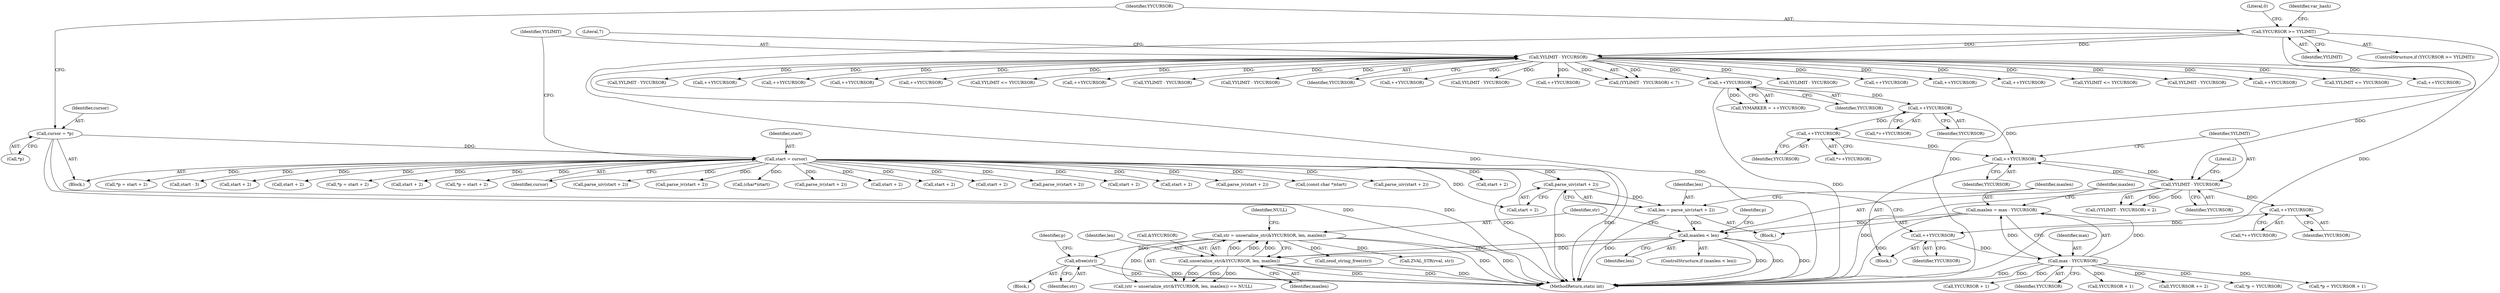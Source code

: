 digraph "0_php-src_1a23ebc1fff59bf480ca92963b36eba5c1b904c4@pointer" {
"1002107" [label="(Call,efree(str))"];
"1002074" [label="(Call,str = unserialize_str(&YYCURSOR, len, maxlen))"];
"1002076" [label="(Call,unserialize_str(&YYCURSOR, len, maxlen))"];
"1002060" [label="(Call,maxlen < len)"];
"1002054" [label="(Call,maxlen = max - YYCURSOR)"];
"1002056" [label="(Call,max - YYCURSOR)"];
"1002042" [label="(Call,++YYCURSOR)"];
"1001317" [label="(Call,++YYCURSOR)"];
"1000802" [label="(Call,YYLIMIT - YYCURSOR)"];
"1000152" [label="(Call,YYLIMIT - YYCURSOR)"];
"1000125" [label="(Call,YYCURSOR >= YYLIMIT)"];
"1000798" [label="(Call,++YYCURSOR)"];
"1000785" [label="(Call,++YYCURSOR)"];
"1000438" [label="(Call,++YYCURSOR)"];
"1000245" [label="(Call,++YYCURSOR)"];
"1002048" [label="(Call,len = parse_uiv(start + 2))"];
"1002050" [label="(Call,parse_uiv(start + 2))"];
"1000144" [label="(Call,start = cursor)"];
"1000120" [label="(Call,cursor = *p)"];
"1002073" [label="(Call,(str = unserialize_str(&YYCURSOR, len, maxlen)) == NULL)"];
"1000126" [label="(Identifier,YYCURSOR)"];
"1001348" [label="(Call,start + 2)"];
"1002312" [label="(Call,*p = start + 2)"];
"1002112" [label="(Call,YYCURSOR + 1)"];
"1002048" [label="(Call,len = parse_uiv(start + 2))"];
"1001497" [label="(Call,start - 3)"];
"1002055" [label="(Identifier,maxlen)"];
"1000144" [label="(Call,start = cursor)"];
"1001115" [label="(Call,YYLIMIT - YYCURSOR)"];
"1000152" [label="(Call,YYLIMIT - YYCURSOR)"];
"1002315" [label="(Call,start + 2)"];
"1000438" [label="(Call,++YYCURSOR)"];
"1002060" [label="(Call,maxlen < len)"];
"1002067" [label="(Call,start + 2)"];
"1002064" [label="(Call,*p = start + 2)"];
"1001318" [label="(Identifier,YYCURSOR)"];
"1002043" [label="(Identifier,YYCURSOR)"];
"1000802" [label="(Call,YYLIMIT - YYCURSOR)"];
"1002049" [label="(Identifier,len)"];
"1000785" [label="(Call,++YYCURSOR)"];
"1002299" [label="(Call,start + 2)"];
"1002076" [label="(Call,unserialize_str(&YYCURSOR, len, maxlen))"];
"1001720" [label="(Call,*p = start + 2)"];
"1000804" [label="(Identifier,YYCURSOR)"];
"1002058" [label="(Identifier,YYCURSOR)"];
"1000122" [label="(Call,*p)"];
"1002054" [label="(Call,maxlen = max - YYCURSOR)"];
"1002081" [label="(Identifier,NULL)"];
"1002107" [label="(Call,efree(str))"];
"1000801" [label="(Call,(YYLIMIT - YYCURSOR) < 2)"];
"1001317" [label="(Call,++YYCURSOR)"];
"1002066" [label="(Identifier,p)"];
"1000125" [label="(Call,YYCURSOR >= YYLIMIT)"];
"1000287" [label="(Call,++YYCURSOR)"];
"1000343" [label="(Call,++YYCURSOR)"];
"1000784" [label="(Call,*++YYCURSOR)"];
"1002102" [label="(Call,YYCURSOR + 1)"];
"1002056" [label="(Call,max - YYCURSOR)"];
"1000243" [label="(Call,YYMARKER = ++YYCURSOR)"];
"1000146" [label="(Identifier,cursor)"];
"1001702" [label="(Call,parse_uiv(start + 2))"];
"1000217" [label="(Call,++YYCURSOR)"];
"1001603" [label="(Call,parse_iv(start + 2))"];
"1002042" [label="(Call,++YYCURSOR)"];
"1002117" [label="(Call,YYCURSOR += 2)"];
"1000756" [label="(Call,YYLIMIT <= YYCURSOR)"];
"1000705" [label="(Call,YYLIMIT - YYCURSOR)"];
"1002075" [label="(Identifier,str)"];
"1000121" [label="(Identifier,cursor)"];
"1000111" [label="(Block,)"];
"1002074" [label="(Call,str = unserialize_str(&YYCURSOR, len, maxlen))"];
"1002398" [label="(Call,(char*)start)"];
"1000329" [label="(Call,++YYCURSOR)"];
"1001161" [label="(Call,YYLIMIT <= YYCURSOR)"];
"1000145" [label="(Identifier,start)"];
"1002079" [label="(Identifier,len)"];
"1001262" [label="(Call,parse_iv(start + 2))"];
"1000245" [label="(Call,++YYCURSOR)"];
"1000439" [label="(Identifier,YYCURSOR)"];
"1002137" [label="(Call,start + 2)"];
"1001723" [label="(Call,start + 2)"];
"1000437" [label="(Call,*++YYCURSOR)"];
"1002111" [label="(Identifier,p)"];
"1000127" [label="(Identifier,YYLIMIT)"];
"1001703" [label="(Call,start + 2)"];
"1001347" [label="(Call,parse_iv(start + 2))"];
"1001604" [label="(Call,start + 2)"];
"1000786" [label="(Identifier,YYCURSOR)"];
"1002062" [label="(Identifier,len)"];
"1000315" [label="(Call,++YYCURSOR)"];
"1000849" [label="(Call,YYLIMIT - YYCURSOR)"];
"1001316" [label="(Call,*++YYCURSOR)"];
"1000246" [label="(Identifier,YYCURSOR)"];
"1000273" [label="(Call,++YYCURSOR)"];
"1000205" [label="(Call,++YYCURSOR)"];
"1000193" [label="(Call,++YYCURSOR)"];
"1002077" [label="(Call,&YYCURSOR)"];
"1000120" [label="(Call,cursor = *p)"];
"1002059" [label="(ControlStructure,if (maxlen < len))"];
"1000231" [label="(Call,++YYCURSOR)"];
"1000153" [label="(Identifier,YYLIMIT)"];
"1001069" [label="(Call,YYLIMIT <= YYCURSOR)"];
"1002108" [label="(Identifier,str)"];
"1000130" [label="(Literal,0)"];
"1002061" [label="(Identifier,maxlen)"];
"1000259" [label="(Call,++YYCURSOR)"];
"1000803" [label="(Identifier,YYLIMIT)"];
"1002080" [label="(Identifier,maxlen)"];
"1002050" [label="(Call,parse_uiv(start + 2))"];
"1002057" [label="(Identifier,max)"];
"1001358" [label="(Call,YYLIMIT - YYCURSOR)"];
"1001263" [label="(Call,start + 2)"];
"1000799" [label="(Identifier,YYCURSOR)"];
"1001207" [label="(Call,YYLIMIT - YYCURSOR)"];
"1000154" [label="(Identifier,YYCURSOR)"];
"1000155" [label="(Literal,7)"];
"1002106" [label="(Block,)"];
"1000805" [label="(Literal,2)"];
"1000798" [label="(Call,++YYCURSOR)"];
"1000352" [label="(Call,++YYCURSOR)"];
"1002447" [label="(MethodReturn,static int)"];
"1002091" [label="(Call,zend_string_free(str))"];
"1000124" [label="(ControlStructure,if (YYCURSOR >= YYLIMIT))"];
"1002136" [label="(Call,parse_iv(start + 2))"];
"1000960" [label="(Call,YYLIMIT - YYCURSOR)"];
"1000147" [label="(Block,)"];
"1002124" [label="(Call,ZVAL_STR(rval, str))"];
"1002093" [label="(Call,*p = YYCURSOR)"];
"1002109" [label="(Call,*p = YYCURSOR + 1)"];
"1002044" [label="(Block,)"];
"1001422" [label="(Call,(const char *)start)"];
"1002051" [label="(Call,start + 2)"];
"1000301" [label="(Call,++YYCURSOR)"];
"1000133" [label="(Identifier,var_hash)"];
"1002298" [label="(Call,parse_uiv(start + 2))"];
"1000151" [label="(Call,(YYLIMIT - YYCURSOR) < 7)"];
"1002107" -> "1002106"  [label="AST: "];
"1002107" -> "1002108"  [label="CFG: "];
"1002108" -> "1002107"  [label="AST: "];
"1002111" -> "1002107"  [label="CFG: "];
"1002107" -> "1002447"  [label="DDG: "];
"1002107" -> "1002447"  [label="DDG: "];
"1002074" -> "1002107"  [label="DDG: "];
"1002074" -> "1002073"  [label="AST: "];
"1002074" -> "1002076"  [label="CFG: "];
"1002075" -> "1002074"  [label="AST: "];
"1002076" -> "1002074"  [label="AST: "];
"1002081" -> "1002074"  [label="CFG: "];
"1002074" -> "1002447"  [label="DDG: "];
"1002074" -> "1002447"  [label="DDG: "];
"1002074" -> "1002073"  [label="DDG: "];
"1002076" -> "1002074"  [label="DDG: "];
"1002076" -> "1002074"  [label="DDG: "];
"1002076" -> "1002074"  [label="DDG: "];
"1002074" -> "1002091"  [label="DDG: "];
"1002074" -> "1002124"  [label="DDG: "];
"1002076" -> "1002080"  [label="CFG: "];
"1002077" -> "1002076"  [label="AST: "];
"1002079" -> "1002076"  [label="AST: "];
"1002080" -> "1002076"  [label="AST: "];
"1002076" -> "1002447"  [label="DDG: "];
"1002076" -> "1002447"  [label="DDG: "];
"1002076" -> "1002447"  [label="DDG: "];
"1002076" -> "1002073"  [label="DDG: "];
"1002076" -> "1002073"  [label="DDG: "];
"1002076" -> "1002073"  [label="DDG: "];
"1002060" -> "1002076"  [label="DDG: "];
"1002060" -> "1002076"  [label="DDG: "];
"1002060" -> "1002059"  [label="AST: "];
"1002060" -> "1002062"  [label="CFG: "];
"1002061" -> "1002060"  [label="AST: "];
"1002062" -> "1002060"  [label="AST: "];
"1002066" -> "1002060"  [label="CFG: "];
"1002075" -> "1002060"  [label="CFG: "];
"1002060" -> "1002447"  [label="DDG: "];
"1002060" -> "1002447"  [label="DDG: "];
"1002060" -> "1002447"  [label="DDG: "];
"1002054" -> "1002060"  [label="DDG: "];
"1002048" -> "1002060"  [label="DDG: "];
"1002054" -> "1002044"  [label="AST: "];
"1002054" -> "1002056"  [label="CFG: "];
"1002055" -> "1002054"  [label="AST: "];
"1002056" -> "1002054"  [label="AST: "];
"1002061" -> "1002054"  [label="CFG: "];
"1002054" -> "1002447"  [label="DDG: "];
"1002056" -> "1002054"  [label="DDG: "];
"1002056" -> "1002054"  [label="DDG: "];
"1002056" -> "1002058"  [label="CFG: "];
"1002057" -> "1002056"  [label="AST: "];
"1002058" -> "1002056"  [label="AST: "];
"1002056" -> "1002447"  [label="DDG: "];
"1002056" -> "1002447"  [label="DDG: "];
"1002042" -> "1002056"  [label="DDG: "];
"1002056" -> "1002093"  [label="DDG: "];
"1002056" -> "1002102"  [label="DDG: "];
"1002056" -> "1002109"  [label="DDG: "];
"1002056" -> "1002112"  [label="DDG: "];
"1002056" -> "1002117"  [label="DDG: "];
"1002042" -> "1000147"  [label="AST: "];
"1002042" -> "1002043"  [label="CFG: "];
"1002043" -> "1002042"  [label="AST: "];
"1002049" -> "1002042"  [label="CFG: "];
"1001317" -> "1002042"  [label="DDG: "];
"1001317" -> "1001316"  [label="AST: "];
"1001317" -> "1001318"  [label="CFG: "];
"1001318" -> "1001317"  [label="AST: "];
"1001316" -> "1001317"  [label="CFG: "];
"1000802" -> "1001317"  [label="DDG: "];
"1000802" -> "1000801"  [label="AST: "];
"1000802" -> "1000804"  [label="CFG: "];
"1000803" -> "1000802"  [label="AST: "];
"1000804" -> "1000802"  [label="AST: "];
"1000805" -> "1000802"  [label="CFG: "];
"1000802" -> "1002447"  [label="DDG: "];
"1000802" -> "1000798"  [label="DDG: "];
"1000802" -> "1000801"  [label="DDG: "];
"1000802" -> "1000801"  [label="DDG: "];
"1000152" -> "1000802"  [label="DDG: "];
"1000798" -> "1000802"  [label="DDG: "];
"1000152" -> "1000151"  [label="AST: "];
"1000152" -> "1000154"  [label="CFG: "];
"1000153" -> "1000152"  [label="AST: "];
"1000154" -> "1000152"  [label="AST: "];
"1000155" -> "1000152"  [label="CFG: "];
"1000152" -> "1002447"  [label="DDG: "];
"1000152" -> "1000151"  [label="DDG: "];
"1000152" -> "1000151"  [label="DDG: "];
"1000125" -> "1000152"  [label="DDG: "];
"1000125" -> "1000152"  [label="DDG: "];
"1000152" -> "1000193"  [label="DDG: "];
"1000152" -> "1000205"  [label="DDG: "];
"1000152" -> "1000217"  [label="DDG: "];
"1000152" -> "1000231"  [label="DDG: "];
"1000152" -> "1000245"  [label="DDG: "];
"1000152" -> "1000259"  [label="DDG: "];
"1000152" -> "1000273"  [label="DDG: "];
"1000152" -> "1000287"  [label="DDG: "];
"1000152" -> "1000301"  [label="DDG: "];
"1000152" -> "1000315"  [label="DDG: "];
"1000152" -> "1000329"  [label="DDG: "];
"1000152" -> "1000343"  [label="DDG: "];
"1000152" -> "1000352"  [label="DDG: "];
"1000152" -> "1000705"  [label="DDG: "];
"1000152" -> "1000756"  [label="DDG: "];
"1000152" -> "1000849"  [label="DDG: "];
"1000152" -> "1000960"  [label="DDG: "];
"1000152" -> "1001069"  [label="DDG: "];
"1000152" -> "1001115"  [label="DDG: "];
"1000152" -> "1001161"  [label="DDG: "];
"1000152" -> "1001207"  [label="DDG: "];
"1000152" -> "1001358"  [label="DDG: "];
"1000125" -> "1000124"  [label="AST: "];
"1000125" -> "1000127"  [label="CFG: "];
"1000126" -> "1000125"  [label="AST: "];
"1000127" -> "1000125"  [label="AST: "];
"1000130" -> "1000125"  [label="CFG: "];
"1000133" -> "1000125"  [label="CFG: "];
"1000125" -> "1002447"  [label="DDG: "];
"1000125" -> "1002447"  [label="DDG: "];
"1000125" -> "1002447"  [label="DDG: "];
"1000798" -> "1000147"  [label="AST: "];
"1000798" -> "1000799"  [label="CFG: "];
"1000799" -> "1000798"  [label="AST: "];
"1000803" -> "1000798"  [label="CFG: "];
"1000785" -> "1000798"  [label="DDG: "];
"1000438" -> "1000798"  [label="DDG: "];
"1000785" -> "1000784"  [label="AST: "];
"1000785" -> "1000786"  [label="CFG: "];
"1000786" -> "1000785"  [label="AST: "];
"1000784" -> "1000785"  [label="CFG: "];
"1000438" -> "1000785"  [label="DDG: "];
"1000438" -> "1000437"  [label="AST: "];
"1000438" -> "1000439"  [label="CFG: "];
"1000439" -> "1000438"  [label="AST: "];
"1000437" -> "1000438"  [label="CFG: "];
"1000245" -> "1000438"  [label="DDG: "];
"1000245" -> "1000243"  [label="AST: "];
"1000245" -> "1000246"  [label="CFG: "];
"1000246" -> "1000245"  [label="AST: "];
"1000243" -> "1000245"  [label="CFG: "];
"1000245" -> "1002447"  [label="DDG: "];
"1000245" -> "1000243"  [label="DDG: "];
"1002048" -> "1002044"  [label="AST: "];
"1002048" -> "1002050"  [label="CFG: "];
"1002049" -> "1002048"  [label="AST: "];
"1002050" -> "1002048"  [label="AST: "];
"1002055" -> "1002048"  [label="CFG: "];
"1002048" -> "1002447"  [label="DDG: "];
"1002050" -> "1002048"  [label="DDG: "];
"1002050" -> "1002051"  [label="CFG: "];
"1002051" -> "1002050"  [label="AST: "];
"1002050" -> "1002447"  [label="DDG: "];
"1000144" -> "1002050"  [label="DDG: "];
"1000144" -> "1000111"  [label="AST: "];
"1000144" -> "1000146"  [label="CFG: "];
"1000145" -> "1000144"  [label="AST: "];
"1000146" -> "1000144"  [label="AST: "];
"1000153" -> "1000144"  [label="CFG: "];
"1000144" -> "1002447"  [label="DDG: "];
"1000144" -> "1002447"  [label="DDG: "];
"1000120" -> "1000144"  [label="DDG: "];
"1000144" -> "1001262"  [label="DDG: "];
"1000144" -> "1001263"  [label="DDG: "];
"1000144" -> "1001347"  [label="DDG: "];
"1000144" -> "1001348"  [label="DDG: "];
"1000144" -> "1001422"  [label="DDG: "];
"1000144" -> "1001497"  [label="DDG: "];
"1000144" -> "1001603"  [label="DDG: "];
"1000144" -> "1001604"  [label="DDG: "];
"1000144" -> "1001702"  [label="DDG: "];
"1000144" -> "1001703"  [label="DDG: "];
"1000144" -> "1001720"  [label="DDG: "];
"1000144" -> "1001723"  [label="DDG: "];
"1000144" -> "1002051"  [label="DDG: "];
"1000144" -> "1002064"  [label="DDG: "];
"1000144" -> "1002067"  [label="DDG: "];
"1000144" -> "1002136"  [label="DDG: "];
"1000144" -> "1002137"  [label="DDG: "];
"1000144" -> "1002298"  [label="DDG: "];
"1000144" -> "1002299"  [label="DDG: "];
"1000144" -> "1002312"  [label="DDG: "];
"1000144" -> "1002315"  [label="DDG: "];
"1000144" -> "1002398"  [label="DDG: "];
"1000120" -> "1000111"  [label="AST: "];
"1000120" -> "1000122"  [label="CFG: "];
"1000121" -> "1000120"  [label="AST: "];
"1000122" -> "1000120"  [label="AST: "];
"1000126" -> "1000120"  [label="CFG: "];
"1000120" -> "1002447"  [label="DDG: "];
"1000120" -> "1002447"  [label="DDG: "];
}
